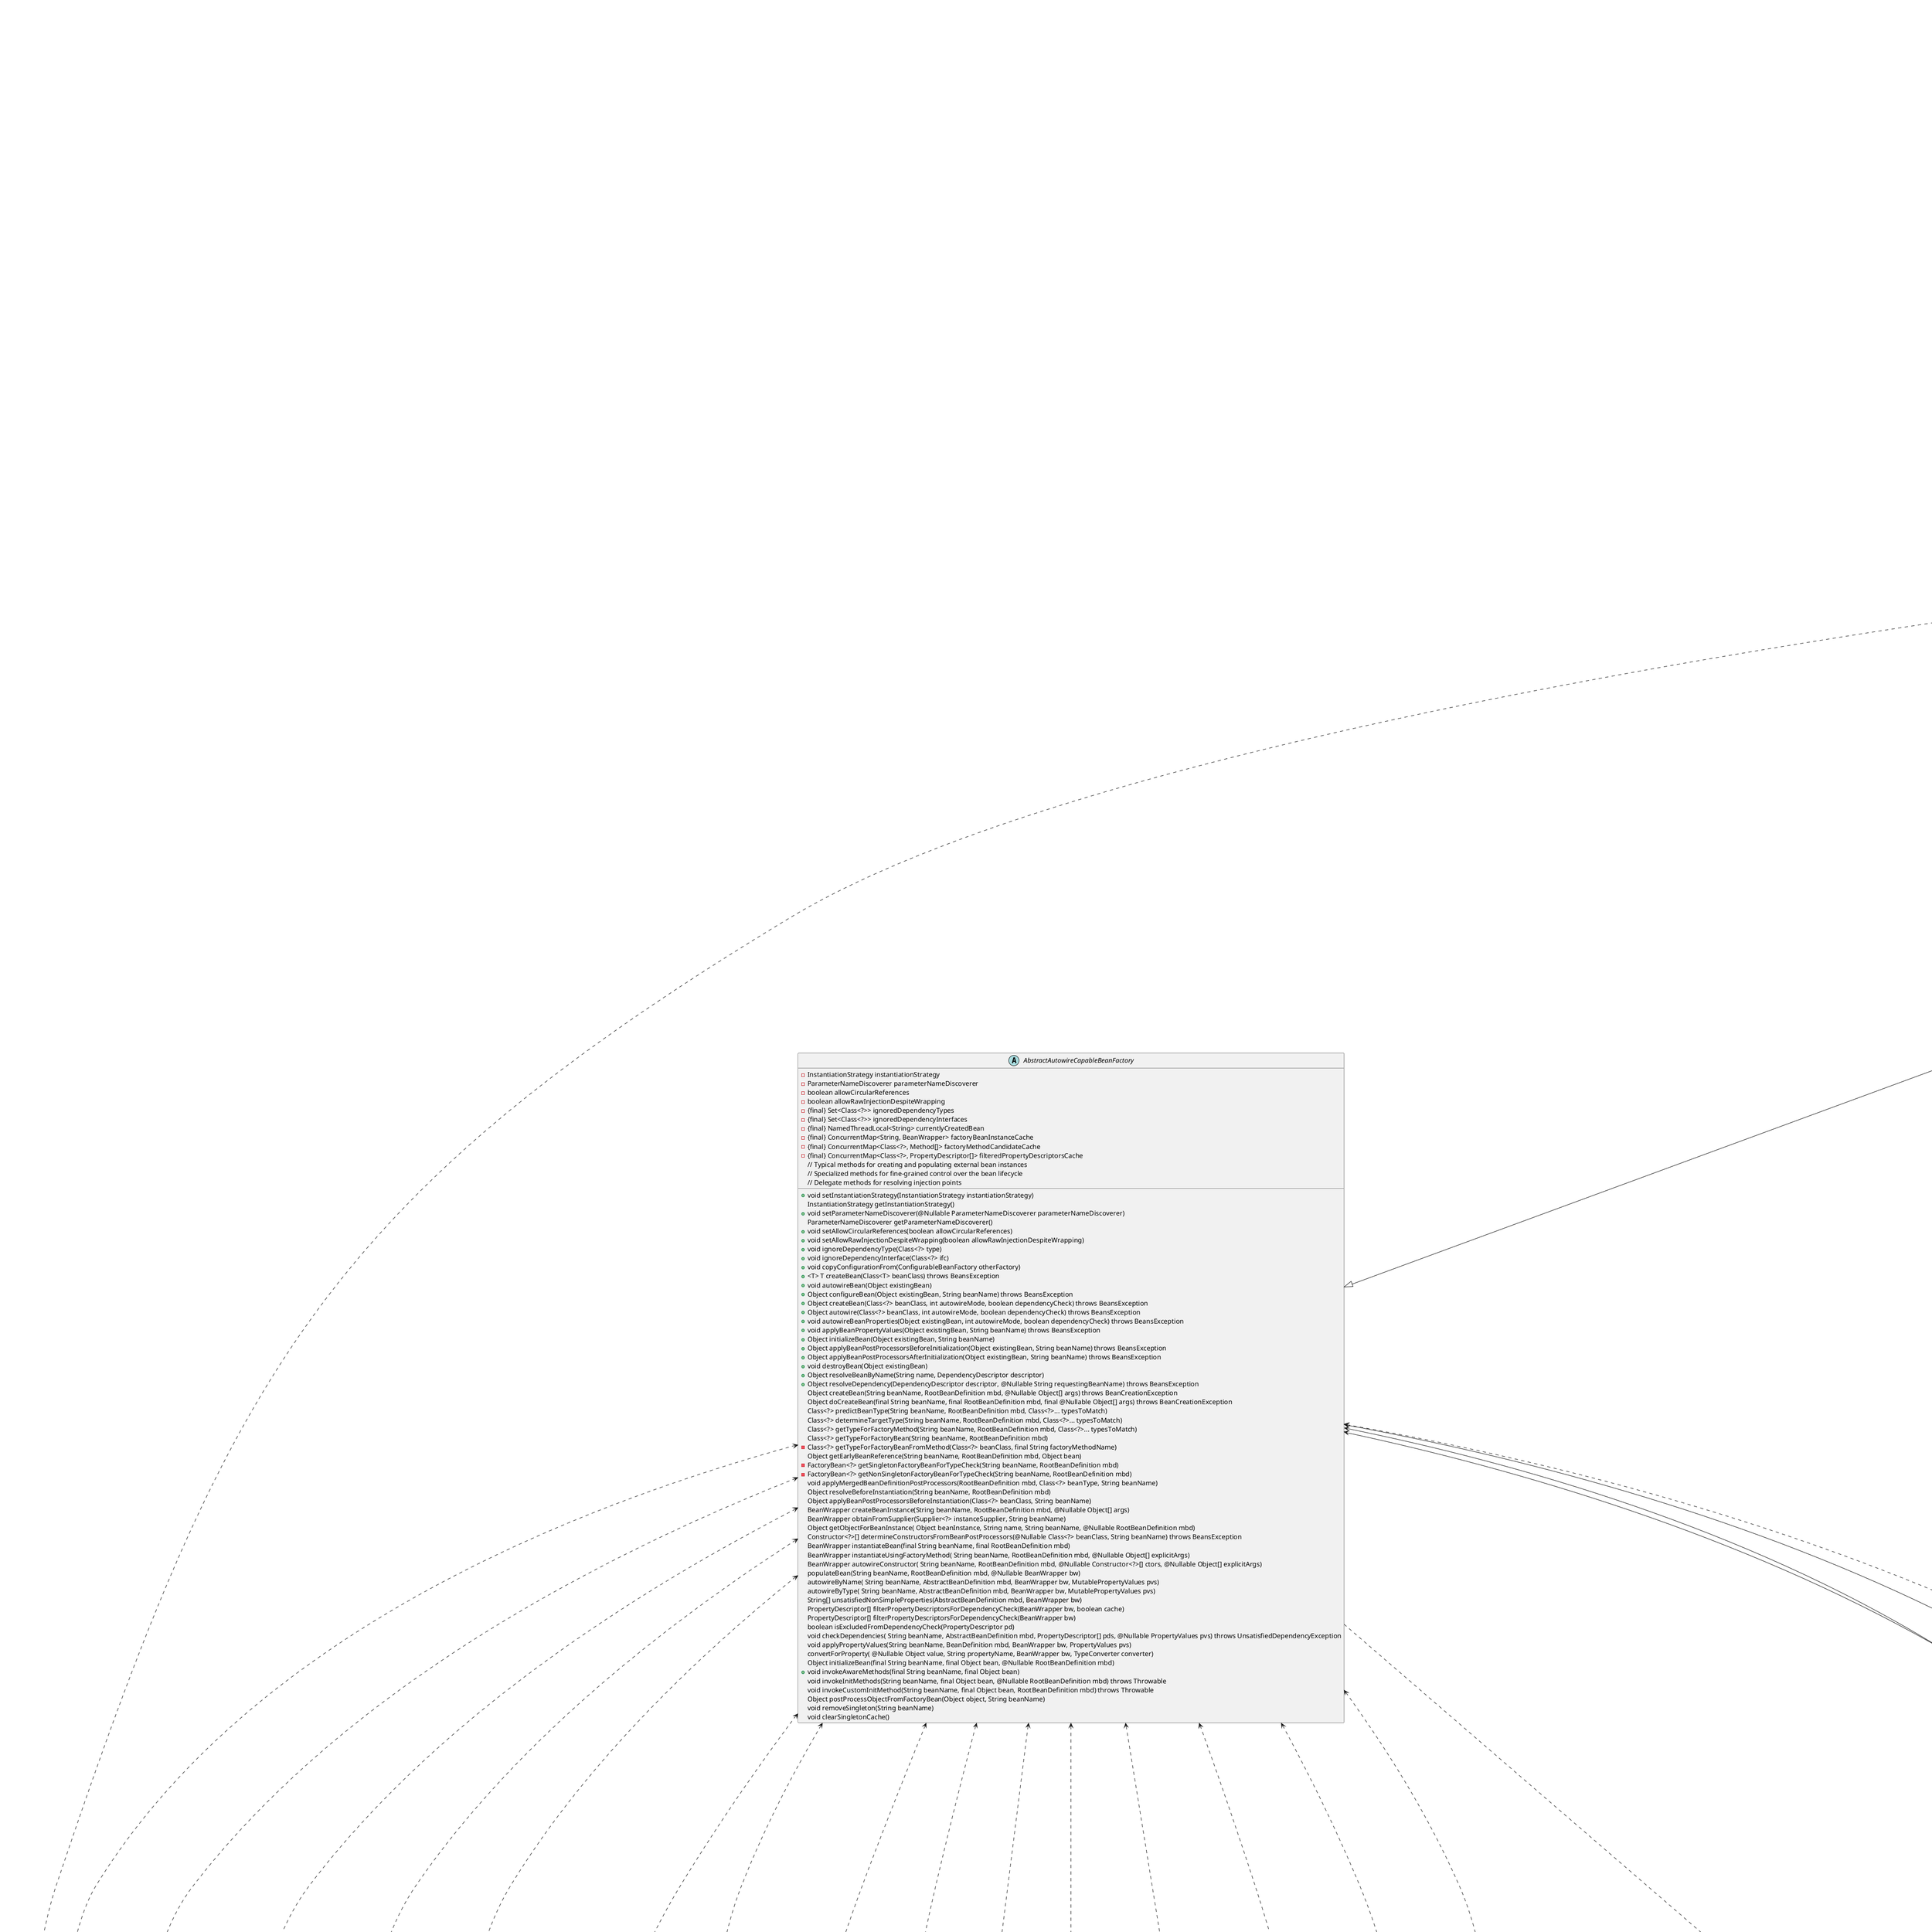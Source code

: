 @startuml
class DefaultListableBeanFactory{
    - {static} Class<?> javaxInjectProviderClass
    - {static,final} Map<String, Reference<DefaultListableBeanFactory>> serializableFactories
    - String serializationId
    - boolean allowBeanDefinitionOverriding
    - boolean allowEagerClassLoading
    - Comparator<Object> dependencyComparator
    - AutowireCandidateResolver autowireCandidateResolver
    - {final} Map<Class<?>, Object> resolvableDependencies
    - {final} Map<String, BeanDefinition> beanDefinitionMap
    - {final} Map<Class<?>, String[]> allBeanNamesByType
    - {final} Map<Class<?>, String[]> singletonBeanNamesByType
    - {volatile}  List<String> beanDefinitionNames
    - {volatile}  Set<String> manualSingletonNames
    - {volatile}  String[] frozenBeanDefinitionNames
    - {volatile}   boolean configurationFrozen
    + void setSerializationId(@Nullable String serializationId)
    + String getSerializationId()
    + void setAllowBeanDefinitionOverriding(boolean allowBeanDefinitionOverriding)
    + boolean isAllowBeanDefinitionOverriding()
    + void setAllowEagerClassLoading(boolean allowEagerClassLoading)
    + boolean isAllowEagerClassLoading()
    + void setDependencyComparator(@Nullable Comparator<Object> dependencyComparator)
    + Comparator<Object> getDependencyComparator()
    + void setAutowireCandidateResolver(final AutowireCandidateResolver autowireCandidateResolver)
    + AutowireCandidateResolver getAutowireCandidateResolver()
    + void copyConfigurationFrom(ConfigurableBeanFactory otherFactory)
    // Implementation of remaining BeanFactory methods
    + <T> T getBean(Class<T> requiredType) throws BeansException
    + <T> T getBean(Class<T> requiredType, @Nullable Object... args) throws BeansException
    + <T> ObjectProvider<T> getBeanProvider(Class<T> requiredType) throws BeansException
    + <T> ObjectProvider<T> getBeanProvider(ResolvableType requiredType)
    - <T> T resolveBean(ResolvableType requiredType, @Nullable Object[] args, boolean nonUniqueAsNull)
    - String[] getBeanNamesForTypedStream(ResolvableType requiredType)
    // Implementation of ListableBeanFactory interface
    + boolean containsBeanDefinition(String beanName)
    + int getBeanDefinitionCount()
    + String[] getBeanDefinitionNames()
    + String[] getBeanNamesForType(ResolvableType type)
    + String[] getBeanNamesForType(@Nullable Class<?> type)
    + String[] getBeanNamesForType(@Nullable Class<?> type, boolean includeNonSingletons, boolean allowEagerInit)
    + String[] doGetBeanNamesForType(ResolvableType type, boolean includeNonSingletons, boolean allowEagerInit)
    - boolean requiresEagerInitForType(@Nullable String factoryBeanName)
    + <T> Map<String, T> getBeansOfType(@Nullable Class<T> type, boolean includeNonSingletons, boolean allowEagerInit)
    + <T> Map<String, T> getBeansOfType(@Nullable Class<T> type) throws BeansException
    + <T> Map<String, T> getBeansOfType(@Nullable Class<T> type, boolean includeNonSingletons, boolean allowEagerInit) throws BeansException
    + String[] getBeanNamesForAnnotation(Class<? extends Annotation> annotationType)
    + Map<String, Object> getBeansWithAnnotation(Class<? extends Annotation> annotationType)
    + <A extends Annotation> A findAnnotationOnBean(String beanName, Class<A> annotationType) throws NoSuchBeanDefinitionException
    //Implementation of ConfigurableListableBeanFactory interface
    + void registerResolvableDependency(Class<?> dependencyType, @Nullable Object autowiredValue)
    + boolean isAutowireCandidate(String beanName, DependencyDescriptor descriptor) throws NoSuchBeanDefinitionException
      boolean isAutowireCandidate(String beanName, DependencyDescriptor descriptor, AutowireCandidateResolver resolver)
      boolean isAutowireCandidate(String beanName, RootBeanDefinition mbd, DependencyDescriptor descriptor, AutowireCandidateResolver resolver)
    + BeanDefinition getBeanDefinition(String beanName) throws NoSuchBeanDefinitionException
    + Iterator<String> getBeanNamesIterator()
    + void clearMetadataCache()
    + void freezeConfiguration()
    + boolean isConfigurationFrozen()
      boolean isBeanEligibleForMetadataCaching(String beanName)
    + void preInstantiateSingletons() throws BeansException
    // Implementation of BeanDefinitionRegistry interface
      void registerBeanDefinition(String beanName, BeanDefinition beanDefinition) throws BeanDefinitionStoreException
    + void removeBeanDefinition(String beanName) throws NoSuchBeanDefinitionException
      void resetBeanDefinition(String beanName)
      boolean allowAliasOverriding()
    + void registerSingleton(String beanName, Object singletonObject) throws IllegalStateException
    + void destroySingleton(String beanName)
    + void destroySingletons()
      void clearByTypeCache()
    //  Dependency resolution functionality
    + <T> NamedBeanHolder<T> resolveNamedBean(Class<T> requiredType) throws BeansException
    + <T> NamedBeanHolder<T> resolveNamedBean(ResolvableType requiredType, @Nullable Object[] args, boolean nonUniqueAsNull) throws BeansException
    + Object resolveDependency(DependencyDescriptor descriptor, @Nullable String requestingBeanName, @Nullable Set<String> autowiredBeanNames, @Nullable TypeConverter typeConverter) throws BeansException
    + Object doResolveDependency(DependencyDescriptor descriptor, @Nullable String beanName, @Nullable Set<String> autowiredBeanNames, @Nullable TypeConverter typeConverter) throws BeansException
    - Object resolveMultipleBeans(DependencyDescriptor descriptor, @Nullable String beanName, @Nullable Set<String> autowiredBeanNames, @Nullable TypeConverter typeConverter)
    - boolean isRequired(DependencyDescriptor descriptor)
    - boolean indicatesMultipleBeans(Class<?> type)
    - Comparator<Object> adaptDependencyComparator(Map<String, ?> matchingBeans)
    - Comparator<Object> adaptOrderComparator(Map<String, ?> matchingBeans)
    - OrderComparator.OrderSourceProvider createFactoryAwareOrderSourceProvider(Map<String, ?> beans)
      Map<String, Object> findAutowireCandidates( @Nullable String beanName, Class<?> requiredType, DependencyDescriptor descriptor)
    - void addCandidateEntry(Map<String, Object> candidates, String candidateName,DependencyDescriptor descriptor, Class<?> requiredType)
      String determineAutowireCandidate(Map<String, Object> candidates, DependencyDescriptor descriptor)
      String determineHighestPriorityCandidate(Map<String, Object> candidates, Class<?> requiredType)
      boolean isPrimary(String beanName, Object beanInstance)
      Integer getPriority(Object beanInstance)
      boolean matchesBeanName(String beanName, @Nullable String candidateName)
      boolean matchesBeanName(String beanName, @Nullable String candidateName)
    - boolean isSelfReference(@Nullable String beanName, @Nullable String candidateName)
    - void raiseNoMatchingBeanFound(Class<?> type, ResolvableType resolvableType, DependencyDescriptor descriptor) throws BeansException
    - void checkBeanNotOfRequiredType(Class<?> type, DependencyDescriptor descriptor)
    - Optional<?> createOptionalDependency(DependencyDescriptor descriptor, @Nullable String beanName, final Object... args)
    + String toString()
    // Serialization support
    - void readObject(ObjectInputStream ois) throws IOException, ClassNotFoundException
      Object writeReplace() throws ObjectStreamException
}
class SimpleAliasRegistry{
    -{final} Map<String, String> aliasMap = new ConcurrentHashMap<>(16)
     +void registerAlias(String name, String alias)
     + boolean hasAlias(String name, String alias)
     + void removeAlias(String alias)
     + boolean isAlias(String name)
     + String[] getAliases(String name)
     + void resolveAliases(StringValueResolver valueResolver)
     + String canonicalName(String name)
       boolean allowAliasOverriding()
       void checkForAliasCircle(String name, String alias)
     - void retrieveAliases(String name, List<String> result)
}
class DefaultSingletonBeanRegistry{
   -{final}  Map<String, Object> singletonObjects
   -{final}  Map<String, ObjectFactory<?>> singletonFactories
   -{final}  Map<String, Object> earlySingletonObjects
   -{final}  Set<String> registeredSingletons
   -{final}  Set<String> singletonsCurrentlyInCreation
   -{final}  Set<String> inCreationCheckExclusions
   -{final}  Set<Exception> suppressedExceptions
   -{final}  boolean singletonsCurrentlyInDestruction
   -{final}  Map<String, Object> disposableBeans
   -{final}  Map<String, Set<String>> containedBeanMap
   -{final}  Map<String, Set<String>> dependentBeanMap
   -{final}  Map<String, Set<String>> dependenciesForBeanMap
   + void registerSingleton(String beanName, Object singletonObject) throws IllegalStateException
   + Object getSingleton(String beanName)
   + boolean containsSingleton(String beanName)
   + void setCurrentlyInCreation(String beanName, boolean inCreation)
   + boolean isCurrentlyInCreation(String beanName)
   + boolean isSingletonCurrentlyInCreation(String beanName)
   + void registerDisposableBean(String beanName, DisposableBean bean)
   + void registerContainedBean(String containedBeanName, String containingBeanName)
   + void registerDependentBean(String beanName, String dependentBeanName)
   + String[] getDependentBeans(String beanName)
   + String[] getDependenciesForBean(String beanName)
   + void destroySingletons()
   + void destroySingleton(String beanName)
   + {final}   Object getSingletonMutex()
     void addSingleton(String beanName, Object singletonObject)
     void addSingletonFactory(String beanName, ObjectFactory<?> singletonFactory)
     Object getSingleton(String beanName, boolean allowEarlyReference)
     Object getSingleton(String beanName, ObjectFactory<?> singletonFactory)
     void onSuppressedException(Exception ex)
     void removeSingleton(String beanName)
     String[] getSingletonNames()
     int getSingletonCount()
     boolean isActuallyInCreation(String beanName)
     void beforeSingletonCreation(String beanName)
     void afterSingletonCreation(String beanName)
     boolean isDependent(String beanName, String dependentBeanName)
     boolean hasDependentBean(String beanName)
     void clearSingletonCache()
     void destroyBean(String beanName, @Nullable DisposableBean bean)
   - boolean isDependent(String beanName, String dependentBeanName, @Nullable Set<String> alreadySeen)
}
abstract class FactoryBeanRegistrySupport{
    -{final} Map<String, Object> factoryBeanObjectCache
    Class<?> getTypeForFactoryBean(final FactoryBean<?> factoryBean)
    Object getCachedObjectForFactoryBean(String beanName)
    Object getObjectFromFactoryBean(FactoryBean<?> factory, String beanName, boolean shouldPostProcess)
    Object doGetObjectFromFactoryBean(final FactoryBean<?> factory, final String beanName) throws BeanCreationException
    Object postProcessObjectFromFactoryBean(Object object, String beanName) throws BeansException
    FactoryBean<?> getFactoryBean(String beanName, Object beanInstance) throws BeansException
    void removeSingleton(String beanName)
    void clearSingletonCache()
    AccessControlContext getAccessControlContext()
}
abstract class AbstractAutowireCapableBeanFactory{
    - InstantiationStrategy instantiationStrategy
    - ParameterNameDiscoverer parameterNameDiscoverer
    - boolean allowCircularReferences
    - boolean allowRawInjectionDespiteWrapping
    - {final} Set<Class<?>> ignoredDependencyTypes
    - {final} Set<Class<?>> ignoredDependencyInterfaces
    - {final} NamedThreadLocal<String> currentlyCreatedBean
    - {final} ConcurrentMap<String, BeanWrapper> factoryBeanInstanceCache
    - {final} ConcurrentMap<Class<?>, Method[]> factoryMethodCandidateCache
    - {final} ConcurrentMap<Class<?>, PropertyDescriptor[]> filteredPropertyDescriptorsCache
    + void setInstantiationStrategy(InstantiationStrategy instantiationStrategy)
      InstantiationStrategy getInstantiationStrategy()
    + void setParameterNameDiscoverer(@Nullable ParameterNameDiscoverer parameterNameDiscoverer)
      ParameterNameDiscoverer getParameterNameDiscoverer()
    + void setAllowCircularReferences(boolean allowCircularReferences)
    + void setAllowRawInjectionDespiteWrapping(boolean allowRawInjectionDespiteWrapping)
    + void ignoreDependencyType(Class<?> type)
    + void ignoreDependencyInterface(Class<?> ifc)
    + void copyConfigurationFrom(ConfigurableBeanFactory otherFactory)
 	// Typical methods for creating and populating external bean instances
    +  <T> T createBean(Class<T> beanClass) throws BeansException
    + void autowireBean(Object existingBean)
    + Object configureBean(Object existingBean, String beanName) throws BeansException
	// Specialized methods for fine-grained control over the bean lifecycle
    + Object createBean(Class<?> beanClass, int autowireMode, boolean dependencyCheck) throws BeansException
    + Object autowire(Class<?> beanClass, int autowireMode, boolean dependencyCheck) throws BeansException
    + void autowireBeanProperties(Object existingBean, int autowireMode, boolean dependencyCheck) throws BeansException
    + void applyBeanPropertyValues(Object existingBean, String beanName) throws BeansException
    + Object initializeBean(Object existingBean, String beanName)
    + Object applyBeanPostProcessorsBeforeInitialization(Object existingBean, String beanName) throws BeansException
    + Object applyBeanPostProcessorsAfterInitialization(Object existingBean, String beanName) throws BeansException
    + void destroyBean(Object existingBean)
    // Delegate methods for resolving injection points
    + Object resolveBeanByName(String name, DependencyDescriptor descriptor)
    + Object resolveDependency(DependencyDescriptor descriptor, @Nullable String requestingBeanName) throws BeansException
      Object createBean(String beanName, RootBeanDefinition mbd, @Nullable Object[] args) throws BeanCreationException
      Object doCreateBean(final String beanName, final RootBeanDefinition mbd, final @Nullable Object[] args) throws BeanCreationException
      Class<?> predictBeanType(String beanName, RootBeanDefinition mbd, Class<?>... typesToMatch)
      Class<?> determineTargetType(String beanName, RootBeanDefinition mbd, Class<?>... typesToMatch)
      Class<?> getTypeForFactoryMethod(String beanName, RootBeanDefinition mbd, Class<?>... typesToMatch)
      Class<?> getTypeForFactoryBean(String beanName, RootBeanDefinition mbd)
    - Class<?> getTypeForFactoryBeanFromMethod(Class<?> beanClass, final String factoryMethodName)
      Object getEarlyBeanReference(String beanName, RootBeanDefinition mbd, Object bean)
    - FactoryBean<?> getSingletonFactoryBeanForTypeCheck(String beanName, RootBeanDefinition mbd)
    - FactoryBean<?> getNonSingletonFactoryBeanForTypeCheck(String beanName, RootBeanDefinition mbd)
      void applyMergedBeanDefinitionPostProcessors(RootBeanDefinition mbd, Class<?> beanType, String beanName)
      Object resolveBeforeInstantiation(String beanName, RootBeanDefinition mbd)
      Object applyBeanPostProcessorsBeforeInstantiation(Class<?> beanClass, String beanName)
      BeanWrapper createBeanInstance(String beanName, RootBeanDefinition mbd, @Nullable Object[] args)
      BeanWrapper obtainFromSupplier(Supplier<?> instanceSupplier, String beanName)
      Object getObjectForBeanInstance( Object beanInstance, String name, String beanName, @Nullable RootBeanDefinition mbd)
      Constructor<?>[] determineConstructorsFromBeanPostProcessors(@Nullable Class<?> beanClass, String beanName) throws BeansException
      BeanWrapper instantiateBean(final String beanName, final RootBeanDefinition mbd)
      BeanWrapper instantiateUsingFactoryMethod( String beanName, RootBeanDefinition mbd, @Nullable Object[] explicitArgs)
      BeanWrapper autowireConstructor( String beanName, RootBeanDefinition mbd, @Nullable Constructor<?>[] ctors, @Nullable Object[] explicitArgs)
      populateBean(String beanName, RootBeanDefinition mbd, @Nullable BeanWrapper bw)
      autowireByName( String beanName, AbstractBeanDefinition mbd, BeanWrapper bw, MutablePropertyValues pvs)
      autowireByType( String beanName, AbstractBeanDefinition mbd, BeanWrapper bw, MutablePropertyValues pvs)
      String[] unsatisfiedNonSimpleProperties(AbstractBeanDefinition mbd, BeanWrapper bw)
      PropertyDescriptor[] filterPropertyDescriptorsForDependencyCheck(BeanWrapper bw, boolean cache)
      PropertyDescriptor[] filterPropertyDescriptorsForDependencyCheck(BeanWrapper bw)
      boolean isExcludedFromDependencyCheck(PropertyDescriptor pd)
      void checkDependencies( String beanName, AbstractBeanDefinition mbd, PropertyDescriptor[] pds, @Nullable PropertyValues pvs) throws UnsatisfiedDependencyException
      void applyPropertyValues(String beanName, BeanDefinition mbd, BeanWrapper bw, PropertyValues pvs)
      convertForProperty( @Nullable Object value, String propertyName, BeanWrapper bw, TypeConverter converter)
      Object initializeBean(final String beanName, final Object bean, @Nullable RootBeanDefinition mbd)
    + void invokeAwareMethods(final String beanName, final Object bean)
      void invokeInitMethods(String beanName, final Object bean, @Nullable RootBeanDefinition mbd) throws Throwable
      void invokeCustomInitMethod(String beanName, final Object bean, RootBeanDefinition mbd) throws Throwable
      Object postProcessObjectFromFactoryBean(Object object, String beanName)
      void removeSingleton(String beanName)
      void clearSingletonCache()

}
abstract class AbstractBeanFactory{
    - BeanFactory parentBeanFactory
    - ClassLoader beanClassLoader
    - ClassLoader tempClassLoader
    - boolean cacheBeanMetadata
    - BeanExpressionResolver beanExpressionResolver
    - ConversionService conversionService
    - {final} Set<PropertyEditorRegistrar> propertyEditorRegistrars
    - {final}  Map<Class<?>, Class<? extends PropertyEditor>> customEditors
    - TypeConverter typeConverter
    - List<StringValueResolver> embeddedValueResolvers
    - List<BeanPostProcessor> beanPostProcessors
    - {volatile} boolean hasInstantiationAwareBeanPostProcessors
    - {volatile} boolean hasDestructionAwareBeanPostProcessors
    - {final} Map<String, Scope> scopes
    - SecurityContextProvider securityContextProvider
    - {final} Map<String, RootBeanDefinition> mergedBeanDefinitions
    - {final} Set<String> alreadyCreated
    - {final} ThreadLocal<Object> prototypesCurrentlyInCreation
    + Object getBean(String name) throws BeansException
    + <T> T getBean(String name, Class<T> requiredType) throws BeansException
    + Object getBean(String name, Object... args) throws BeansException
    + <T> T getBean(String name, @Nullable Class<T> requiredType, @Nullable Object... args) throws BeansException
      <T> T doGetBean(final String name, @Nullable final Class<T> requiredType,@Nullable final Object[] args, boolean typeCheckOnly) throws BeansException
    + boolean containsBean(String name)
    + boolean isSingleton(String name) throws NoSuchBeanDefinitionException
    + boolean isPrototype(String name) throws NoSuchBeanDefinitionException
    + boolean isTypeMatch(String name, ResolvableType typeToMatch) throws NoSuchBeanDefinitionException
    + boolean isTypeMatch(String name, Class<?> typeToMatch) throws NoSuchBeanDefinitionException
    + Class<?> getType(String name) throws NoSuchBeanDefinitionException
    + String[] getAliases(String name)
    + BeanFactory getParentBeanFactory()
    + boolean containsLocalBean(String name)
    + void setParentBeanFactory(@Nullable BeanFactory parentBeanFactory)
    + void setBeanClassLoader(@Nullable ClassLoader beanClassLoader)
    + ClassLoader getBeanClassLoader()
    + void setTempClassLoader(@Nullable ClassLoader tempClassLoader)
    + ClassLoader getTempClassLoader()
    + void setCacheBeanMetadata(boolean cacheBeanMetadata)
    + boolean isCacheBeanMetadata()
    + void setBeanExpressionResolver(@Nullable BeanExpressionResolver resolver)
    + BeanExpressionResolver getBeanExpressionResolver()
    + void setConversionService(@Nullable ConversionService conversionService)
    + ConversionService getConversionService()
    + void addPropertyEditorRegistrar(PropertyEditorRegistrar registrar)
    + Set<PropertyEditorRegistrar> getPropertyEditorRegistrars()
    + void registerCustomEditor(Class<?> requiredType, Class<? extends PropertyEditor> propertyEditorClass)
    + void copyRegisteredEditorsTo(PropertyEditorRegistry registry)
    + Map<Class<?>, Class<? extends PropertyEditor>> getCustomEditors()
    + void setTypeConverter(TypeConverter typeConverter)
      TypeConverter getCustomTypeConverter()
    + TypeConverter getTypeConverter()
    + void addEmbeddedValueResolver(StringValueResolver valueResolver)
    + boolean hasEmbeddedValueResolver()
    + String resolveEmbeddedValue(@Nullable String value)
    + void addBeanPostProcessor(BeanPostProcessor beanPostProcessor)
    + int getBeanPostProcessorCount()
      List<BeanPostProcessor> getBeanPostProcessors()
      boolean hasInstantiationAwareBeanPostProcessors()
      boolean hasDestructionAwareBeanPostProcessors()
    + void registerScope(String scopeName, Scope scope)
    + String[] getRegisteredScopeNames()
    + Scope getRegisteredScope(String scopeName)
    + void setSecurityContextProvider(SecurityContextProvider securityProvider)
    + AccessControlContext getAccessControlContext()
    + void copyConfigurationFrom(ConfigurableBeanFactory otherFactory)
    + BeanDefinition getMergedBeanDefinition(String name) throws BeansException
      boolean isFactoryBean(String name) throws NoSuchBeanDefinitionException
      boolean isActuallyInCreation(String beanName
      boolean isPrototypeCurrentlyInCreation(String beanName)
      void beforePrototypeCreation(String beanName)
      void afterPrototypeCreation(String beanName)
    + void destroyBean(String beanName, Object beanInstance)
      void destroyBean(String beanName, Object bean, RootBeanDefinition mbd)
    + void destroyScopedBean(String beanName)
      String transformedBeanName(String name)
      String originalBeanName(String name)
      void initBeanWrapper(BeanWrapper bw)
      void registerCustomEditors(PropertyEditorRegistry registry)
      RootBeanDefinition getMergedLocalBeanDefinition(String beanName) throws BeansException
      RootBeanDefinition getMergedBeanDefinition(String beanName, BeanDefinition bd) throws BeanDefinitionStoreException
      RootBeanDefinition getMergedBeanDefinition(String beanName, BeanDefinition bd, @Nullable BeanDefinition containingBd) throws BeanDefinitionStoreException
      void checkMergedBeanDefinition(RootBeanDefinition mbd, String beanName, @Nullable Object[] args) throws BeanDefinitionStoreException
      void clearMergedBeanDefinition(String beanName)
      void clearMetadataCache()
      Class<?> resolveBeanClass(final RootBeanDefinition mbd, String beanName, final Class<?>... typesToMatch) throws CannotLoadBeanClassException
      Class<?> doResolveBeanClass(RootBeanDefinition mbd, Class<?>... typesToMatch) throws ClassNotFoundException
      Object evaluateBeanDefinitionString(@Nullable String value, @Nullable BeanDefinition beanDefinition)
      Class<?> predictBeanType(String beanName, RootBeanDefinition mbd, Class<?>... typesToMatch)
      boolean isFactoryBean(String beanName, RootBeanDefinition mbd)
      Class<?> getTypeForFactoryBean(String beanName, RootBeanDefinition mbd)
      void markBeanAsCreated(String beanName)
      void cleanupAfterBeanCreationFailure(String beanName)
      boolean isBeanEligibleForMetadataCaching(String beanName)
      boolean removeSingletonIfCreatedForTypeCheckOnly(String beanName)
      boolean hasBeanCreationStarted()
      Object getObjectForBeanInstance( Object beanInstance, String name, String beanName, @Nullable RootBeanDefinition mbd)
    + boolean isBeanNameInUse(String beanName)
      boolean requiresDestruction(Object bean, RootBeanDefinition mbd)
      void registerDisposableBeanIfNecessary(String beanName, Object bean, RootBeanDefinition mbd)
      abstract boolean containsBeanDefinition(String beanName)
      abstract BeanDefinition getBeanDefinition(String beanName) throws BeansException
      abstract Object createBean(String beanName, RootBeanDefinition mbd, @Nullable Object[] args) throws BeanCreationException
}
interface ConfigurableListableBeanFactory{
    void ignoreDependencyType(Class<?> type)
    void ignoreDependencyInterface(Class<?> ifc)
    void registerResolvableDependency(Class<?> dependencyType, @Nullable Object autowiredValue)
    boolean isAutowireCandidate(String beanName, DependencyDescriptor descriptor)throws NoSuchBeanDefinitionException
    BeanDefinition getBeanDefinition(String beanName) throws NoSuchBeanDefinitionException
    Iterator<String> getBeanNamesIterator()
    void clearMetadataCache()
    void freezeConfiguration()
    boolean isConfigurationFrozen()
    void preInstantiateSingletons() throws BeansException
}
interface ConfigurableBeanFactory{
    String SCOPE_SINGLETON
    String SCOPE_PROTOTYPE
    void setParentBeanFactory(BeanFactory parentBeanFactory) throws IllegalStateException
    void setBeanClassLoader(@Nullable ClassLoader beanClassLoader)
    ClassLoader getBeanClassLoader()
    void setTempClassLoader(@Nullable ClassLoader tempClassLoader)
    ClassLoader getTempClassLoader()
    void setCacheBeanMetadata(boolean cacheBeanMetadata)
    boolean isCacheBeanMetadata()
    void setBeanExpressionResolver(@Nullable BeanExpressionResolver resolver)
    BeanExpressionResolver getBeanExpressionResolver()
    void setConversionService(@Nullable ConversionService conversionService)
    ConversionService getConversionService()
    void addPropertyEditorRegistrar(PropertyEditorRegistrar registrar)
    void registerCustomEditor(Class<?> requiredType, Class<? extends PropertyEditor> propertyEditorClass)
    void copyRegisteredEditorsTo(PropertyEditorRegistry registry)
    void setTypeConverter(TypeConverter typeConverter)
    TypeConverter getTypeConverter()
    void addEmbeddedValueResolver(StringValueResolver valueResolver)
    boolean hasEmbeddedValueResolver()
    String resolveEmbeddedValue(String value)
    void addBeanPostProcessor(BeanPostProcessor beanPostProcessor)
    int getBeanPostProcessorCount()
    void registerScope(String scopeName, Scope scope)
    String[] getRegisteredScopeNames()
    Scope getRegisteredScope(String scopeName)
    void copyConfigurationFrom(ConfigurableBeanFactory otherFactory)
    void registerAlias(String beanName, String alias) throws BeanDefinitionStoreException
    void resolveAliases(StringValueResolver valueResolver)
    BeanDefinition getMergedBeanDefinition(String beanName) throws NoSuchBeanDefinitionException
    boolean isFactoryBean(String name) throws NoSuchBeanDefinitionException
    void setCurrentlyInCreation(String beanName, boolean inCreation)
    boolean isCurrentlyInCreation(String beanName)
    void registerDependentBean(String beanName, String dependentBeanName)
    String[] getDependentBeans(String beanName)
    String[] getDependenciesForBean(String beanName)
    void destroyBean(String beanName, Object beanInstance)
    void destroyScopedBean(String beanName)
    void destroySingletons()
}
interface SingletonBeanRegistry{
    void registerSingleton(String beanName, Object singletonObject)
    Object getSingleton(String beanName)
    boolean containsSingleton(String beanName)
    String[] getSingletonNames()
    int getSingletonCount()
    Object getSingletonMutex()
}
interface HierarchicalBeanFactory{
    BeanFactory getParentBeanFactory()
    boolean containsLocalBean(String name)
}
interface AutowireCapableBeanFactory{
   int AUTOWIRE_NO
   int AUTOWIRE_BY_NAME
   int AUTOWIRE_BY_TYPE
   int AUTOWIRE_CONSTRUCTOR
   int AUTOWIRE_AUTODETECT
   String ORIGINAL_INSTANCE_SUFFIX
   //Typical methods for creating and populating external bean instances
   <T> T createBean(Class<T> beanClass) throws BeansException
   void autowireBean(Object existingBean) throws BeansException
   Object configureBean(Object existingBean, String beanName) throws BeansException
   //Specialized methods for fine-grained control over the bean lifecycle
   Object createBean(Class<?> beanClass, int autowireMode, boolean dependencyCheck) throws BeansException
   Object autowire(Class<?> beanClass, int autowireMode, boolean dependencyCheck) throws BeansException
   void autowireBeanProperties(Object existingBean, int autowireMode, boolean dependencyCheck)throws BeansException
   void applyBeanPropertyValues(Object existingBean, String beanName) throws BeansException
   Object initializeBean(Object existingBean, String beanName) throws BeansException
   Object applyBeanPostProcessorsBeforeInitialization(Object existingBean, String beanName)throws BeansException
   Object applyBeanPostProcessorsAfterInitialization(Object existingBean, String beanName)throws BeansException
   void destroyBean(Object existingBean)
   //Delegate methods for resolving injection points
   <T> NamedBeanHolder<T> resolveNamedBean(Class<T> requiredType) throws BeansException
   Object resolveBeanByName(String name, DependencyDescriptor descriptor) throws BeansException
   Object resolveDependency(DependencyDescriptor descriptor, @Nullable String requestingBeanName) throws BeansException
   Object resolveDependency(DependencyDescriptor descriptor, @Nullable String requestingBeanName,@Nullable Set<String> autowiredBeanNames, @Nullable TypeConverter typeConverter) throws BeansException
}
SimpleAliasRegistry ..|>AliasRegistry
DefaultSingletonBeanRegistry --|>SimpleAliasRegistry
DefaultSingletonBeanRegistry ..|>SingletonBeanRegistry
FactoryBeanRegistrySupport --|>DefaultSingletonBeanRegistry
AbstractBeanFactory --|>FactoryBeanRegistrySupport
AbstractBeanFactory ..|>ConfigurableBeanFactory
AbstractAutowireCapableBeanFactory ..|>AutowireCapableBeanFactory
AutowireCapableBeanFactory --|>BeanFactory
DefaultListableBeanFactory --|>AbstractAutowireCapableBeanFactory
DefaultListableBeanFactory ..|>BeanDefinitionRegistry
DefaultListableBeanFactory ..|>ConfigurableListableBeanFactory
ConfigurableListableBeanFactory --|>ConfigurableBeanFactory
ConfigurableBeanFactory --|>HierarchicalBeanFactory
ConfigurableBeanFactory --|> SingletonBeanRegistry
ConfigurableBeanFactory <..o ClassLoader
ConfigurableBeanFactory <..o BeanExpressionResolver
ConfigurableBeanFactory <..o ConversionService
ConfigurableBeanFactory <..o PropertyEditorRegistrar
ConfigurableBeanFactory <..o PropertyEditor
ConfigurableBeanFactory <..o PropertyEditorRegistry
ConfigurableBeanFactory <..o TypeConverter
ConfigurableBeanFactory <..o StringValueResolver
ConfigurableBeanFactory <..o BeanPostProcessor
ConfigurableBeanFactory <..o Scope
ConfigurableBeanFactory <..o AccessControlContext
ConfigurableBeanFactory <..o BeanDefinition
AbstractBeanFactory <--o BeanFactory
AbstractBeanFactory <--o BeanExpressionResolver
AbstractBeanFactory <--o ConversionService
AbstractBeanFactory <..o PropertyEditorRegistrar
AbstractBeanFactory <..o TypeConverter
AbstractBeanFactory <..o BeanPostProcessor
AbstractBeanFactory <--o Scope
AbstractBeanFactory <..o BeanDefinition
AbstractBeanFactory <--o RootBeanDefinition
AbstractBeanFactory <--o FactoryBean
AbstractBeanFactory <..o BeanFactoryUtils
AbstractBeanFactory <..o ClassLoader
AbstractBeanFactory <..o InstantiationAwareBeanPostProcessor
AbstractBeanFactory <..o DestructionAwareBeanPostProcessor
AbstractBeanFactory <..o BeanWrapper
AbstractAutowireCapableBeanFactory <..o InstantiationStrategy
AbstractAutowireCapableBeanFactory <..o ParameterNameDiscoverer
AbstractAutowireCapableBeanFactory <--o RootBeanDefinition
AbstractAutowireCapableBeanFactory <--o BeanWrapper
AbstractAutowireCapableBeanFactory <--o BeanPostProcessor
AbstractAutowireCapableBeanFactory <..o DisposableBeanAdapter
AbstractAutowireCapableBeanFactory <..o ConstructorResolver
AbstractAutowireCapableBeanFactory <..o SmartInstantiationAwareBeanPostProcessor
AbstractAutowireCapableBeanFactory <..o ClassUtils
AbstractAutowireCapableBeanFactory <..o ConstructorArgumentValues
AbstractAutowireCapableBeanFactory <..o ConstructorArgumentValues.ValueHolder
AbstractAutowireCapableBeanFactory <..o AutowireUtils
AbstractAutowireCapableBeanFactory <..o GenericTypeResolver
AbstractAutowireCapableBeanFactory <..o ReflectionUtils
AbstractAutowireCapableBeanFactory <..o MergedBeanDefinitionPostProcessor
AbstractAutowireCapableBeanFactory <..o InstantiationAwareBeanPostProcessor
AbstractAutowireCapableBeanFactory <..o MutablePropertyValues
AbstractAutowireCapableBeanFactory <..o TypeConverter
AbstractAutowireCapableBeanFactory <..o PropertyAccessorUtils
AbstractAutowireCapableBeanFactory <..o BeanUtils
DefaultListableBeanFactory <..o AutowireCandidateResolver
DefaultListableBeanFactory <..o ResolvableType
DefaultListableBeanFactory <..o SmartInitializingSingleton
DefaultListableBeanFactory <..o DependencyDescriptor
DefaultListableBeanFactory <..o TypeConverter
DefaultListableBeanFactory <..o OrderComparator
@enduml